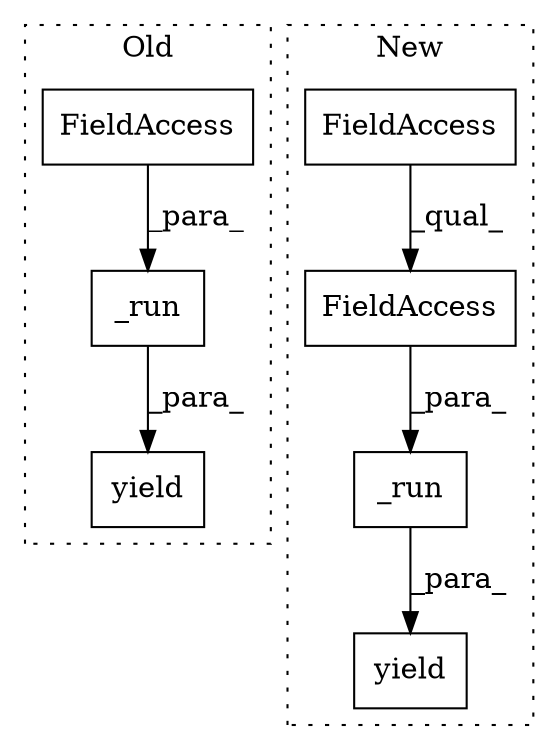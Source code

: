 digraph G {
subgraph cluster0 {
1 [label="yield" a="112" s="5267" l="7" shape="box"];
3 [label="_run" a="32" s="5279,5308" l="5,1" shape="box"];
5 [label="FieldAccess" a="22" s="5284" l="24" shape="box"];
label = "Old";
style="dotted";
}
subgraph cluster1 {
2 [label="_run" a="32" s="5403,5438" l="5,1" shape="box"];
4 [label="yield" a="112" s="5391" l="7" shape="box"];
6 [label="FieldAccess" a="22" s="5408" l="30" shape="box"];
7 [label="FieldAccess" a="22" s="5408" l="17" shape="box"];
label = "New";
style="dotted";
}
2 -> 4 [label="_para_"];
3 -> 1 [label="_para_"];
5 -> 3 [label="_para_"];
6 -> 2 [label="_para_"];
7 -> 6 [label="_qual_"];
}